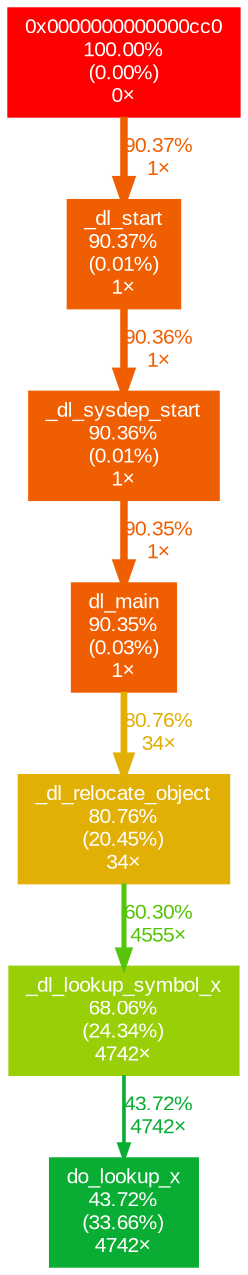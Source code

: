 digraph {
	graph [ranksep=0.25, fontname=Arial, nodesep=0.125];
	node [fontname=Arial, style=filled, height=0, width=0, shape=box, fontcolor=white];
	edge [fontname=Arial];
	"_dl_start" [color="#f05e02", fontcolor="#ffffff", fontsize="10.00", label="_dl_start\n90.37%\n(0.01%)\n1×"];
	"_dl_start" -> "_dl_sysdep_start" [color="#f05e02", label="90.36%\n1×", arrowsize="0.95", fontsize="10.00", fontcolor="#f05e02", labeldistance="3.61", penwidth="3.61"];
	"dl_main" [color="#f05e02", fontcolor="#ffffff", fontsize="10.00", label="dl_main\n90.35%\n(0.03%)\n1×"];
	"dl_main" -> "_dl_relocate_object" [color="#e2af04", label="80.76%\n34×", arrowsize="0.90", fontsize="10.00", fontcolor="#e2af04", labeldistance="3.23", penwidth="3.23"];
	"_dl_sysdep_start" [color="#f05e02", fontcolor="#ffffff", fontsize="10.00", label="_dl_sysdep_start\n90.36%\n(0.01%)\n1×"];
	"_dl_sysdep_start" -> "dl_main" [color="#f05e02", label="90.35%\n1×", arrowsize="0.95", fontsize="10.00", fontcolor="#f05e02", labeldistance="3.61", penwidth="3.61"];
	"do_lookup_x" [color="#0aad33", fontcolor="#ffffff", fontsize="10.00", label="do_lookup_x\n43.72%\n(33.66%)\n4742×"];
	"_dl_lookup_symbol_x" [color="#98cf07", fontcolor="#ffffff", fontsize="10.00", label="_dl_lookup_symbol_x\n68.06%\n(24.34%)\n4742×"];
	"_dl_lookup_symbol_x" -> "do_lookup_x" [color="#0aad33", label="43.72%\n4742×", arrowsize="0.66", fontsize="10.00", fontcolor="#0aad33", labeldistance="1.75", penwidth="1.75"];
	"_dl_relocate_object" [color="#e2af04", fontcolor="#ffffff", fontsize="10.00", label="_dl_relocate_object\n80.76%\n(20.45%)\n34×"];
	"_dl_relocate_object" -> "_dl_lookup_symbol_x" [color="#56c408", label="60.30%\n4555×", arrowsize="0.78", fontsize="10.00", fontcolor="#56c408", labeldistance="2.41", penwidth="2.41"];
	"0x0000000000000cc0" [color="#ff0000", fontcolor="#ffffff", fontsize="10.00", label="0x0000000000000cc0\n100.00%\n(0.00%)\n0×"];
	"0x0000000000000cc0" -> "_dl_start" [color="#f05e02", label="90.37%\n1×", arrowsize="0.95", fontsize="10.00", fontcolor="#f05e02", labeldistance="3.61", penwidth="3.61"];
}
